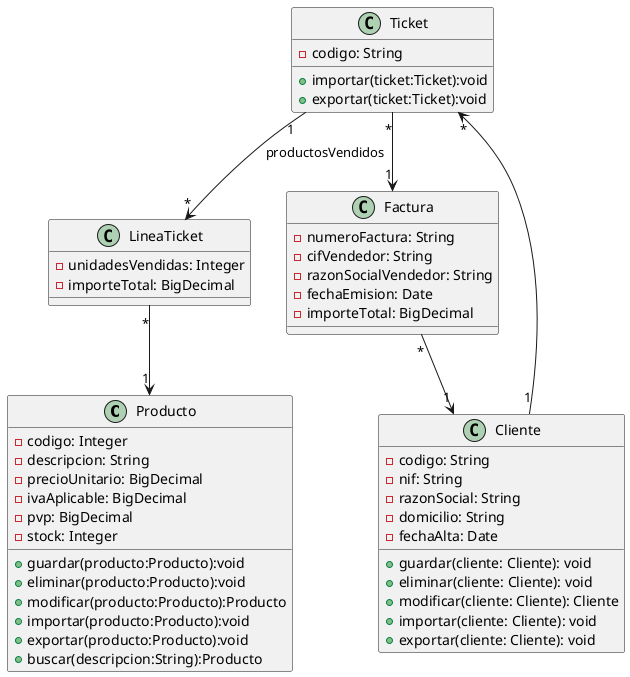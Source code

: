 @startuml
class Producto {
- codigo: Integer
- descripcion: String
- precioUnitario: BigDecimal
- ivaAplicable: BigDecimal
- pvp: BigDecimal
- stock: Integer

+ guardar(producto:Producto):void
+ eliminar(producto:Producto):void  
+ modificar(producto:Producto):Producto
+ importar(producto:Producto):void
+ exportar(producto:Producto):void
+ buscar(descripcion:String):Producto
}

class Ticket {
- codigo: String
+ importar(ticket:Ticket):void
+ exportar(ticket:Ticket):void  
}

class LineaTicket {
- unidadesVendidas: Integer
- importeTotal: BigDecimal
}

class Cliente {
- codigo: String
- nif: String
- razonSocial: String
- domicilio: String
- fechaAlta: Date

+ guardar(cliente: Cliente): void
+ eliminar(cliente: Cliente): void
+ modificar(cliente: Cliente): Cliente
+ importar(cliente: Cliente): void
+ exportar(cliente: Cliente): void
}

class Factura {
- numeroFactura: String
- cifVendedor: String
- razonSocialVendedor: String
- fechaEmision: Date
- importeTotal: BigDecimal

}

Ticket "1" --> "*" LineaTicket : productosVendidos
Cliente "1" --> "*" Ticket
LineaTicket "*" --> "1" Producto
Factura "*" --> "1" Cliente
Ticket "*" --> "1" Factura
@enduml

